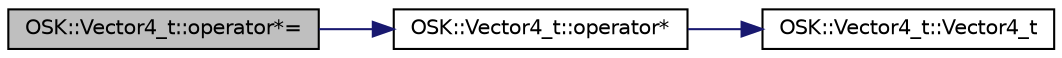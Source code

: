 digraph "OSK::Vector4_t::operator*="
{
 // LATEX_PDF_SIZE
  edge [fontname="Helvetica",fontsize="10",labelfontname="Helvetica",labelfontsize="10"];
  node [fontname="Helvetica",fontsize="10",shape=record];
  rankdir="LR";
  Node1 [label="OSK::Vector4_t::operator*=",height=0.2,width=0.4,color="black", fillcolor="grey75", style="filled", fontcolor="black",tooltip="Operación Vector4 *= Vector4."];
  Node1 -> Node2 [color="midnightblue",fontsize="10",style="solid",fontname="Helvetica"];
  Node2 [label="OSK::Vector4_t::operator*",height=0.2,width=0.4,color="black", fillcolor="white", style="filled",URL="$class_o_s_k_1_1_vector4__t.html#a3feced544d4501758d0b350c06c23505",tooltip="Operación Vector4 * Vector4."];
  Node2 -> Node3 [color="midnightblue",fontsize="10",style="solid",fontname="Helvetica"];
  Node3 [label="OSK::Vector4_t::Vector4_t",height=0.2,width=0.4,color="black", fillcolor="white", style="filled",URL="$class_o_s_k_1_1_vector4__t.html#a10dcc6d572d4c1d8e529077a9642f393",tooltip="Crea un vector 4D nulo { 0, 0, 0, 0 }."];
}
